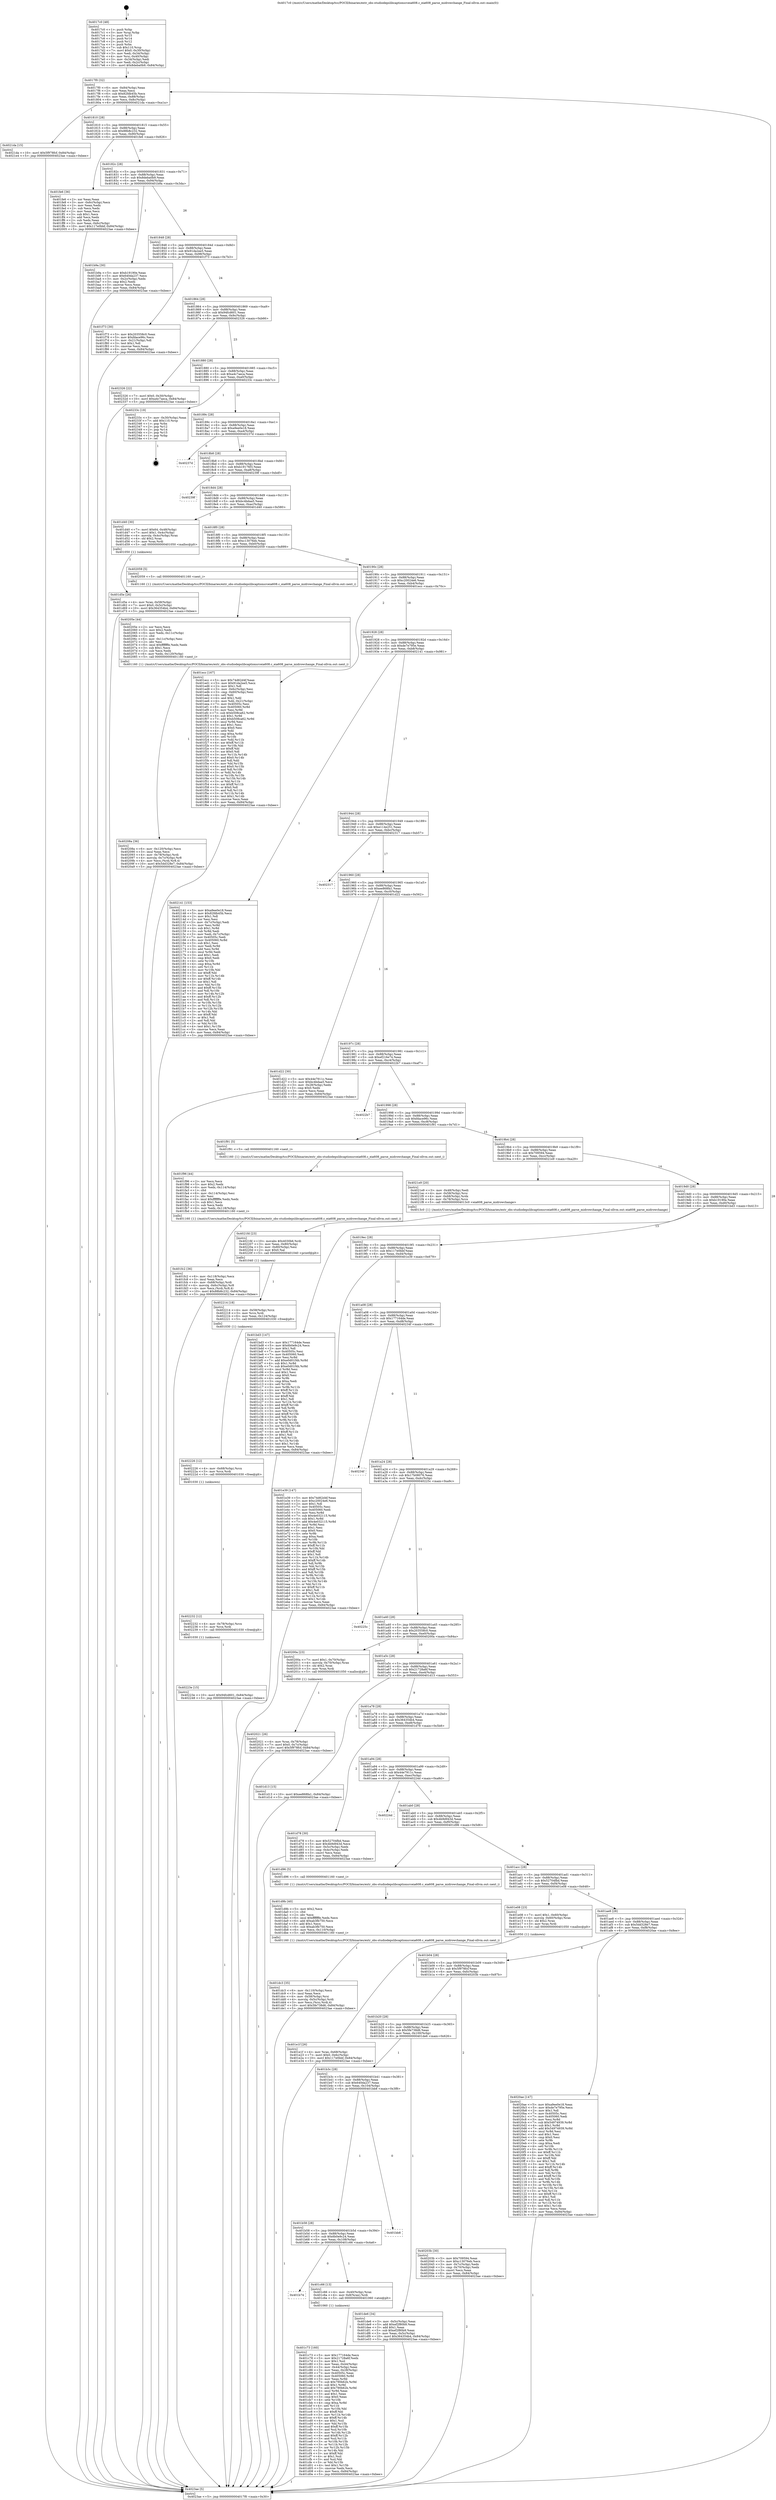 digraph "0x4017c0" {
  label = "0x4017c0 (/mnt/c/Users/mathe/Desktop/tcc/POCII/binaries/extr_obs-studiodepslibcaptionsrceia608.c_eia608_parse_midrowchange_Final-ollvm.out::main(0))"
  labelloc = "t"
  node[shape=record]

  Entry [label="",width=0.3,height=0.3,shape=circle,fillcolor=black,style=filled]
  "0x4017f0" [label="{
     0x4017f0 [32]\l
     | [instrs]\l
     &nbsp;&nbsp;0x4017f0 \<+6\>: mov -0x84(%rbp),%eax\l
     &nbsp;&nbsp;0x4017f6 \<+2\>: mov %eax,%ecx\l
     &nbsp;&nbsp;0x4017f8 \<+6\>: sub $0x82fdb45b,%ecx\l
     &nbsp;&nbsp;0x4017fe \<+6\>: mov %eax,-0x88(%rbp)\l
     &nbsp;&nbsp;0x401804 \<+6\>: mov %ecx,-0x8c(%rbp)\l
     &nbsp;&nbsp;0x40180a \<+6\>: je 00000000004021da \<main+0xa1a\>\l
  }"]
  "0x4021da" [label="{
     0x4021da [15]\l
     | [instrs]\l
     &nbsp;&nbsp;0x4021da \<+10\>: movl $0x5f978fcf,-0x84(%rbp)\l
     &nbsp;&nbsp;0x4021e4 \<+5\>: jmp 00000000004023ae \<main+0xbee\>\l
  }"]
  "0x401810" [label="{
     0x401810 [28]\l
     | [instrs]\l
     &nbsp;&nbsp;0x401810 \<+5\>: jmp 0000000000401815 \<main+0x55\>\l
     &nbsp;&nbsp;0x401815 \<+6\>: mov -0x88(%rbp),%eax\l
     &nbsp;&nbsp;0x40181b \<+5\>: sub $0x88b8c232,%eax\l
     &nbsp;&nbsp;0x401820 \<+6\>: mov %eax,-0x90(%rbp)\l
     &nbsp;&nbsp;0x401826 \<+6\>: je 0000000000401fe6 \<main+0x826\>\l
  }"]
  Exit [label="",width=0.3,height=0.3,shape=circle,fillcolor=black,style=filled,peripheries=2]
  "0x401fe6" [label="{
     0x401fe6 [36]\l
     | [instrs]\l
     &nbsp;&nbsp;0x401fe6 \<+2\>: xor %eax,%eax\l
     &nbsp;&nbsp;0x401fe8 \<+3\>: mov -0x6c(%rbp),%ecx\l
     &nbsp;&nbsp;0x401feb \<+2\>: mov %eax,%edx\l
     &nbsp;&nbsp;0x401fed \<+2\>: sub %ecx,%edx\l
     &nbsp;&nbsp;0x401fef \<+2\>: mov %eax,%ecx\l
     &nbsp;&nbsp;0x401ff1 \<+3\>: sub $0x1,%ecx\l
     &nbsp;&nbsp;0x401ff4 \<+2\>: add %ecx,%edx\l
     &nbsp;&nbsp;0x401ff6 \<+2\>: sub %edx,%eax\l
     &nbsp;&nbsp;0x401ff8 \<+3\>: mov %eax,-0x6c(%rbp)\l
     &nbsp;&nbsp;0x401ffb \<+10\>: movl $0x117e0bbf,-0x84(%rbp)\l
     &nbsp;&nbsp;0x402005 \<+5\>: jmp 00000000004023ae \<main+0xbee\>\l
  }"]
  "0x40182c" [label="{
     0x40182c [28]\l
     | [instrs]\l
     &nbsp;&nbsp;0x40182c \<+5\>: jmp 0000000000401831 \<main+0x71\>\l
     &nbsp;&nbsp;0x401831 \<+6\>: mov -0x88(%rbp),%eax\l
     &nbsp;&nbsp;0x401837 \<+5\>: sub $0x8deba0b9,%eax\l
     &nbsp;&nbsp;0x40183c \<+6\>: mov %eax,-0x94(%rbp)\l
     &nbsp;&nbsp;0x401842 \<+6\>: je 0000000000401b9a \<main+0x3da\>\l
  }"]
  "0x40223e" [label="{
     0x40223e [15]\l
     | [instrs]\l
     &nbsp;&nbsp;0x40223e \<+10\>: movl $0x94fcd601,-0x84(%rbp)\l
     &nbsp;&nbsp;0x402248 \<+5\>: jmp 00000000004023ae \<main+0xbee\>\l
  }"]
  "0x401b9a" [label="{
     0x401b9a [30]\l
     | [instrs]\l
     &nbsp;&nbsp;0x401b9a \<+5\>: mov $0xb19190e,%eax\l
     &nbsp;&nbsp;0x401b9f \<+5\>: mov $0x640da237,%ecx\l
     &nbsp;&nbsp;0x401ba4 \<+3\>: mov -0x2c(%rbp),%edx\l
     &nbsp;&nbsp;0x401ba7 \<+3\>: cmp $0x2,%edx\l
     &nbsp;&nbsp;0x401baa \<+3\>: cmovne %ecx,%eax\l
     &nbsp;&nbsp;0x401bad \<+6\>: mov %eax,-0x84(%rbp)\l
     &nbsp;&nbsp;0x401bb3 \<+5\>: jmp 00000000004023ae \<main+0xbee\>\l
  }"]
  "0x401848" [label="{
     0x401848 [28]\l
     | [instrs]\l
     &nbsp;&nbsp;0x401848 \<+5\>: jmp 000000000040184d \<main+0x8d\>\l
     &nbsp;&nbsp;0x40184d \<+6\>: mov -0x88(%rbp),%eax\l
     &nbsp;&nbsp;0x401853 \<+5\>: sub $0x91da2ee5,%eax\l
     &nbsp;&nbsp;0x401858 \<+6\>: mov %eax,-0x98(%rbp)\l
     &nbsp;&nbsp;0x40185e \<+6\>: je 0000000000401f73 \<main+0x7b3\>\l
  }"]
  "0x4023ae" [label="{
     0x4023ae [5]\l
     | [instrs]\l
     &nbsp;&nbsp;0x4023ae \<+5\>: jmp 00000000004017f0 \<main+0x30\>\l
  }"]
  "0x4017c0" [label="{
     0x4017c0 [48]\l
     | [instrs]\l
     &nbsp;&nbsp;0x4017c0 \<+1\>: push %rbp\l
     &nbsp;&nbsp;0x4017c1 \<+3\>: mov %rsp,%rbp\l
     &nbsp;&nbsp;0x4017c4 \<+2\>: push %r15\l
     &nbsp;&nbsp;0x4017c6 \<+2\>: push %r14\l
     &nbsp;&nbsp;0x4017c8 \<+2\>: push %r12\l
     &nbsp;&nbsp;0x4017ca \<+1\>: push %rbx\l
     &nbsp;&nbsp;0x4017cb \<+7\>: sub $0x110,%rsp\l
     &nbsp;&nbsp;0x4017d2 \<+7\>: movl $0x0,-0x30(%rbp)\l
     &nbsp;&nbsp;0x4017d9 \<+3\>: mov %edi,-0x34(%rbp)\l
     &nbsp;&nbsp;0x4017dc \<+4\>: mov %rsi,-0x40(%rbp)\l
     &nbsp;&nbsp;0x4017e0 \<+3\>: mov -0x34(%rbp),%edi\l
     &nbsp;&nbsp;0x4017e3 \<+3\>: mov %edi,-0x2c(%rbp)\l
     &nbsp;&nbsp;0x4017e6 \<+10\>: movl $0x8deba0b9,-0x84(%rbp)\l
  }"]
  "0x402232" [label="{
     0x402232 [12]\l
     | [instrs]\l
     &nbsp;&nbsp;0x402232 \<+4\>: mov -0x78(%rbp),%rcx\l
     &nbsp;&nbsp;0x402236 \<+3\>: mov %rcx,%rdi\l
     &nbsp;&nbsp;0x402239 \<+5\>: call 0000000000401030 \<free@plt\>\l
     | [calls]\l
     &nbsp;&nbsp;0x401030 \{1\} (unknown)\l
  }"]
  "0x401f73" [label="{
     0x401f73 [30]\l
     | [instrs]\l
     &nbsp;&nbsp;0x401f73 \<+5\>: mov $0x203558c0,%eax\l
     &nbsp;&nbsp;0x401f78 \<+5\>: mov $0xfdace96c,%ecx\l
     &nbsp;&nbsp;0x401f7d \<+3\>: mov -0x21(%rbp),%dl\l
     &nbsp;&nbsp;0x401f80 \<+3\>: test $0x1,%dl\l
     &nbsp;&nbsp;0x401f83 \<+3\>: cmovne %ecx,%eax\l
     &nbsp;&nbsp;0x401f86 \<+6\>: mov %eax,-0x84(%rbp)\l
     &nbsp;&nbsp;0x401f8c \<+5\>: jmp 00000000004023ae \<main+0xbee\>\l
  }"]
  "0x401864" [label="{
     0x401864 [28]\l
     | [instrs]\l
     &nbsp;&nbsp;0x401864 \<+5\>: jmp 0000000000401869 \<main+0xa9\>\l
     &nbsp;&nbsp;0x401869 \<+6\>: mov -0x88(%rbp),%eax\l
     &nbsp;&nbsp;0x40186f \<+5\>: sub $0x94fcd601,%eax\l
     &nbsp;&nbsp;0x401874 \<+6\>: mov %eax,-0x9c(%rbp)\l
     &nbsp;&nbsp;0x40187a \<+6\>: je 0000000000402326 \<main+0xb66\>\l
  }"]
  "0x402226" [label="{
     0x402226 [12]\l
     | [instrs]\l
     &nbsp;&nbsp;0x402226 \<+4\>: mov -0x68(%rbp),%rcx\l
     &nbsp;&nbsp;0x40222a \<+3\>: mov %rcx,%rdi\l
     &nbsp;&nbsp;0x40222d \<+5\>: call 0000000000401030 \<free@plt\>\l
     | [calls]\l
     &nbsp;&nbsp;0x401030 \{1\} (unknown)\l
  }"]
  "0x402326" [label="{
     0x402326 [22]\l
     | [instrs]\l
     &nbsp;&nbsp;0x402326 \<+7\>: movl $0x0,-0x30(%rbp)\l
     &nbsp;&nbsp;0x40232d \<+10\>: movl $0xa4c7aeca,-0x84(%rbp)\l
     &nbsp;&nbsp;0x402337 \<+5\>: jmp 00000000004023ae \<main+0xbee\>\l
  }"]
  "0x401880" [label="{
     0x401880 [28]\l
     | [instrs]\l
     &nbsp;&nbsp;0x401880 \<+5\>: jmp 0000000000401885 \<main+0xc5\>\l
     &nbsp;&nbsp;0x401885 \<+6\>: mov -0x88(%rbp),%eax\l
     &nbsp;&nbsp;0x40188b \<+5\>: sub $0xa4c7aeca,%eax\l
     &nbsp;&nbsp;0x401890 \<+6\>: mov %eax,-0xa0(%rbp)\l
     &nbsp;&nbsp;0x401896 \<+6\>: je 000000000040233c \<main+0xb7c\>\l
  }"]
  "0x402214" [label="{
     0x402214 [18]\l
     | [instrs]\l
     &nbsp;&nbsp;0x402214 \<+4\>: mov -0x58(%rbp),%rcx\l
     &nbsp;&nbsp;0x402218 \<+3\>: mov %rcx,%rdi\l
     &nbsp;&nbsp;0x40221b \<+6\>: mov %eax,-0x124(%rbp)\l
     &nbsp;&nbsp;0x402221 \<+5\>: call 0000000000401030 \<free@plt\>\l
     | [calls]\l
     &nbsp;&nbsp;0x401030 \{1\} (unknown)\l
  }"]
  "0x40233c" [label="{
     0x40233c [19]\l
     | [instrs]\l
     &nbsp;&nbsp;0x40233c \<+3\>: mov -0x30(%rbp),%eax\l
     &nbsp;&nbsp;0x40233f \<+7\>: add $0x110,%rsp\l
     &nbsp;&nbsp;0x402346 \<+1\>: pop %rbx\l
     &nbsp;&nbsp;0x402347 \<+2\>: pop %r12\l
     &nbsp;&nbsp;0x402349 \<+2\>: pop %r14\l
     &nbsp;&nbsp;0x40234b \<+2\>: pop %r15\l
     &nbsp;&nbsp;0x40234d \<+1\>: pop %rbp\l
     &nbsp;&nbsp;0x40234e \<+1\>: ret\l
  }"]
  "0x40189c" [label="{
     0x40189c [28]\l
     | [instrs]\l
     &nbsp;&nbsp;0x40189c \<+5\>: jmp 00000000004018a1 \<main+0xe1\>\l
     &nbsp;&nbsp;0x4018a1 \<+6\>: mov -0x88(%rbp),%eax\l
     &nbsp;&nbsp;0x4018a7 \<+5\>: sub $0xa9ee0e18,%eax\l
     &nbsp;&nbsp;0x4018ac \<+6\>: mov %eax,-0xa4(%rbp)\l
     &nbsp;&nbsp;0x4018b2 \<+6\>: je 000000000040237d \<main+0xbbd\>\l
  }"]
  "0x4021fd" [label="{
     0x4021fd [23]\l
     | [instrs]\l
     &nbsp;&nbsp;0x4021fd \<+10\>: movabs $0x4030b6,%rdi\l
     &nbsp;&nbsp;0x402207 \<+3\>: mov %eax,-0x80(%rbp)\l
     &nbsp;&nbsp;0x40220a \<+3\>: mov -0x80(%rbp),%esi\l
     &nbsp;&nbsp;0x40220d \<+2\>: mov $0x0,%al\l
     &nbsp;&nbsp;0x40220f \<+5\>: call 0000000000401040 \<printf@plt\>\l
     | [calls]\l
     &nbsp;&nbsp;0x401040 \{1\} (unknown)\l
  }"]
  "0x40237d" [label="{
     0x40237d\l
  }", style=dashed]
  "0x4018b8" [label="{
     0x4018b8 [28]\l
     | [instrs]\l
     &nbsp;&nbsp;0x4018b8 \<+5\>: jmp 00000000004018bd \<main+0xfd\>\l
     &nbsp;&nbsp;0x4018bd \<+6\>: mov -0x88(%rbp),%eax\l
     &nbsp;&nbsp;0x4018c3 \<+5\>: sub $0xb19176f3,%eax\l
     &nbsp;&nbsp;0x4018c8 \<+6\>: mov %eax,-0xa8(%rbp)\l
     &nbsp;&nbsp;0x4018ce \<+6\>: je 000000000040239f \<main+0xbdf\>\l
  }"]
  "0x40208a" [label="{
     0x40208a [36]\l
     | [instrs]\l
     &nbsp;&nbsp;0x40208a \<+6\>: mov -0x120(%rbp),%ecx\l
     &nbsp;&nbsp;0x402090 \<+3\>: imul %eax,%ecx\l
     &nbsp;&nbsp;0x402093 \<+4\>: mov -0x78(%rbp),%rdi\l
     &nbsp;&nbsp;0x402097 \<+4\>: movslq -0x7c(%rbp),%r8\l
     &nbsp;&nbsp;0x40209b \<+4\>: mov %ecx,(%rdi,%r8,4)\l
     &nbsp;&nbsp;0x40209f \<+10\>: movl $0x5dd328e7,-0x84(%rbp)\l
     &nbsp;&nbsp;0x4020a9 \<+5\>: jmp 00000000004023ae \<main+0xbee\>\l
  }"]
  "0x40239f" [label="{
     0x40239f\l
  }", style=dashed]
  "0x4018d4" [label="{
     0x4018d4 [28]\l
     | [instrs]\l
     &nbsp;&nbsp;0x4018d4 \<+5\>: jmp 00000000004018d9 \<main+0x119\>\l
     &nbsp;&nbsp;0x4018d9 \<+6\>: mov -0x88(%rbp),%eax\l
     &nbsp;&nbsp;0x4018df \<+5\>: sub $0xbc4bdaa5,%eax\l
     &nbsp;&nbsp;0x4018e4 \<+6\>: mov %eax,-0xac(%rbp)\l
     &nbsp;&nbsp;0x4018ea \<+6\>: je 0000000000401d40 \<main+0x580\>\l
  }"]
  "0x40205e" [label="{
     0x40205e [44]\l
     | [instrs]\l
     &nbsp;&nbsp;0x40205e \<+2\>: xor %ecx,%ecx\l
     &nbsp;&nbsp;0x402060 \<+5\>: mov $0x2,%edx\l
     &nbsp;&nbsp;0x402065 \<+6\>: mov %edx,-0x11c(%rbp)\l
     &nbsp;&nbsp;0x40206b \<+1\>: cltd\l
     &nbsp;&nbsp;0x40206c \<+6\>: mov -0x11c(%rbp),%esi\l
     &nbsp;&nbsp;0x402072 \<+2\>: idiv %esi\l
     &nbsp;&nbsp;0x402074 \<+6\>: imul $0xfffffffe,%edx,%edx\l
     &nbsp;&nbsp;0x40207a \<+3\>: sub $0x1,%ecx\l
     &nbsp;&nbsp;0x40207d \<+2\>: sub %ecx,%edx\l
     &nbsp;&nbsp;0x40207f \<+6\>: mov %edx,-0x120(%rbp)\l
     &nbsp;&nbsp;0x402085 \<+5\>: call 0000000000401160 \<next_i\>\l
     | [calls]\l
     &nbsp;&nbsp;0x401160 \{1\} (/mnt/c/Users/mathe/Desktop/tcc/POCII/binaries/extr_obs-studiodepslibcaptionsrceia608.c_eia608_parse_midrowchange_Final-ollvm.out::next_i)\l
  }"]
  "0x401d40" [label="{
     0x401d40 [30]\l
     | [instrs]\l
     &nbsp;&nbsp;0x401d40 \<+7\>: movl $0x64,-0x48(%rbp)\l
     &nbsp;&nbsp;0x401d47 \<+7\>: movl $0x1,-0x4c(%rbp)\l
     &nbsp;&nbsp;0x401d4e \<+4\>: movslq -0x4c(%rbp),%rax\l
     &nbsp;&nbsp;0x401d52 \<+4\>: shl $0x2,%rax\l
     &nbsp;&nbsp;0x401d56 \<+3\>: mov %rax,%rdi\l
     &nbsp;&nbsp;0x401d59 \<+5\>: call 0000000000401050 \<malloc@plt\>\l
     | [calls]\l
     &nbsp;&nbsp;0x401050 \{1\} (unknown)\l
  }"]
  "0x4018f0" [label="{
     0x4018f0 [28]\l
     | [instrs]\l
     &nbsp;&nbsp;0x4018f0 \<+5\>: jmp 00000000004018f5 \<main+0x135\>\l
     &nbsp;&nbsp;0x4018f5 \<+6\>: mov -0x88(%rbp),%eax\l
     &nbsp;&nbsp;0x4018fb \<+5\>: sub $0xc13076eb,%eax\l
     &nbsp;&nbsp;0x401900 \<+6\>: mov %eax,-0xb0(%rbp)\l
     &nbsp;&nbsp;0x401906 \<+6\>: je 0000000000402059 \<main+0x899\>\l
  }"]
  "0x402021" [label="{
     0x402021 [26]\l
     | [instrs]\l
     &nbsp;&nbsp;0x402021 \<+4\>: mov %rax,-0x78(%rbp)\l
     &nbsp;&nbsp;0x402025 \<+7\>: movl $0x0,-0x7c(%rbp)\l
     &nbsp;&nbsp;0x40202c \<+10\>: movl $0x5f978fcf,-0x84(%rbp)\l
     &nbsp;&nbsp;0x402036 \<+5\>: jmp 00000000004023ae \<main+0xbee\>\l
  }"]
  "0x402059" [label="{
     0x402059 [5]\l
     | [instrs]\l
     &nbsp;&nbsp;0x402059 \<+5\>: call 0000000000401160 \<next_i\>\l
     | [calls]\l
     &nbsp;&nbsp;0x401160 \{1\} (/mnt/c/Users/mathe/Desktop/tcc/POCII/binaries/extr_obs-studiodepslibcaptionsrceia608.c_eia608_parse_midrowchange_Final-ollvm.out::next_i)\l
  }"]
  "0x40190c" [label="{
     0x40190c [28]\l
     | [instrs]\l
     &nbsp;&nbsp;0x40190c \<+5\>: jmp 0000000000401911 \<main+0x151\>\l
     &nbsp;&nbsp;0x401911 \<+6\>: mov -0x88(%rbp),%eax\l
     &nbsp;&nbsp;0x401917 \<+5\>: sub $0xc20024e6,%eax\l
     &nbsp;&nbsp;0x40191c \<+6\>: mov %eax,-0xb4(%rbp)\l
     &nbsp;&nbsp;0x401922 \<+6\>: je 0000000000401ecc \<main+0x70c\>\l
  }"]
  "0x401fc2" [label="{
     0x401fc2 [36]\l
     | [instrs]\l
     &nbsp;&nbsp;0x401fc2 \<+6\>: mov -0x118(%rbp),%ecx\l
     &nbsp;&nbsp;0x401fc8 \<+3\>: imul %eax,%ecx\l
     &nbsp;&nbsp;0x401fcb \<+4\>: mov -0x68(%rbp),%rdi\l
     &nbsp;&nbsp;0x401fcf \<+4\>: movslq -0x6c(%rbp),%r8\l
     &nbsp;&nbsp;0x401fd3 \<+4\>: mov %ecx,(%rdi,%r8,4)\l
     &nbsp;&nbsp;0x401fd7 \<+10\>: movl $0x88b8c232,-0x84(%rbp)\l
     &nbsp;&nbsp;0x401fe1 \<+5\>: jmp 00000000004023ae \<main+0xbee\>\l
  }"]
  "0x401ecc" [label="{
     0x401ecc [167]\l
     | [instrs]\l
     &nbsp;&nbsp;0x401ecc \<+5\>: mov $0x74d62d4f,%eax\l
     &nbsp;&nbsp;0x401ed1 \<+5\>: mov $0x91da2ee5,%ecx\l
     &nbsp;&nbsp;0x401ed6 \<+2\>: mov $0x1,%dl\l
     &nbsp;&nbsp;0x401ed8 \<+3\>: mov -0x6c(%rbp),%esi\l
     &nbsp;&nbsp;0x401edb \<+3\>: cmp -0x60(%rbp),%esi\l
     &nbsp;&nbsp;0x401ede \<+4\>: setl %dil\l
     &nbsp;&nbsp;0x401ee2 \<+4\>: and $0x1,%dil\l
     &nbsp;&nbsp;0x401ee6 \<+4\>: mov %dil,-0x21(%rbp)\l
     &nbsp;&nbsp;0x401eea \<+7\>: mov 0x40505c,%esi\l
     &nbsp;&nbsp;0x401ef1 \<+8\>: mov 0x405060,%r8d\l
     &nbsp;&nbsp;0x401ef9 \<+3\>: mov %esi,%r9d\l
     &nbsp;&nbsp;0x401efc \<+7\>: sub $0xb508ca62,%r9d\l
     &nbsp;&nbsp;0x401f03 \<+4\>: sub $0x1,%r9d\l
     &nbsp;&nbsp;0x401f07 \<+7\>: add $0xb508ca62,%r9d\l
     &nbsp;&nbsp;0x401f0e \<+4\>: imul %r9d,%esi\l
     &nbsp;&nbsp;0x401f12 \<+3\>: and $0x1,%esi\l
     &nbsp;&nbsp;0x401f15 \<+3\>: cmp $0x0,%esi\l
     &nbsp;&nbsp;0x401f18 \<+4\>: sete %dil\l
     &nbsp;&nbsp;0x401f1c \<+4\>: cmp $0xa,%r8d\l
     &nbsp;&nbsp;0x401f20 \<+4\>: setl %r10b\l
     &nbsp;&nbsp;0x401f24 \<+3\>: mov %dil,%r11b\l
     &nbsp;&nbsp;0x401f27 \<+4\>: xor $0xff,%r11b\l
     &nbsp;&nbsp;0x401f2b \<+3\>: mov %r10b,%bl\l
     &nbsp;&nbsp;0x401f2e \<+3\>: xor $0xff,%bl\l
     &nbsp;&nbsp;0x401f31 \<+3\>: xor $0x0,%dl\l
     &nbsp;&nbsp;0x401f34 \<+3\>: mov %r11b,%r14b\l
     &nbsp;&nbsp;0x401f37 \<+4\>: and $0x0,%r14b\l
     &nbsp;&nbsp;0x401f3b \<+3\>: and %dl,%dil\l
     &nbsp;&nbsp;0x401f3e \<+3\>: mov %bl,%r15b\l
     &nbsp;&nbsp;0x401f41 \<+4\>: and $0x0,%r15b\l
     &nbsp;&nbsp;0x401f45 \<+3\>: and %dl,%r10b\l
     &nbsp;&nbsp;0x401f48 \<+3\>: or %dil,%r14b\l
     &nbsp;&nbsp;0x401f4b \<+3\>: or %r10b,%r15b\l
     &nbsp;&nbsp;0x401f4e \<+3\>: xor %r15b,%r14b\l
     &nbsp;&nbsp;0x401f51 \<+3\>: or %bl,%r11b\l
     &nbsp;&nbsp;0x401f54 \<+4\>: xor $0xff,%r11b\l
     &nbsp;&nbsp;0x401f58 \<+3\>: or $0x0,%dl\l
     &nbsp;&nbsp;0x401f5b \<+3\>: and %dl,%r11b\l
     &nbsp;&nbsp;0x401f5e \<+3\>: or %r11b,%r14b\l
     &nbsp;&nbsp;0x401f61 \<+4\>: test $0x1,%r14b\l
     &nbsp;&nbsp;0x401f65 \<+3\>: cmovne %ecx,%eax\l
     &nbsp;&nbsp;0x401f68 \<+6\>: mov %eax,-0x84(%rbp)\l
     &nbsp;&nbsp;0x401f6e \<+5\>: jmp 00000000004023ae \<main+0xbee\>\l
  }"]
  "0x401928" [label="{
     0x401928 [28]\l
     | [instrs]\l
     &nbsp;&nbsp;0x401928 \<+5\>: jmp 000000000040192d \<main+0x16d\>\l
     &nbsp;&nbsp;0x40192d \<+6\>: mov -0x88(%rbp),%eax\l
     &nbsp;&nbsp;0x401933 \<+5\>: sub $0xde7e795e,%eax\l
     &nbsp;&nbsp;0x401938 \<+6\>: mov %eax,-0xb8(%rbp)\l
     &nbsp;&nbsp;0x40193e \<+6\>: je 0000000000402141 \<main+0x981\>\l
  }"]
  "0x401f96" [label="{
     0x401f96 [44]\l
     | [instrs]\l
     &nbsp;&nbsp;0x401f96 \<+2\>: xor %ecx,%ecx\l
     &nbsp;&nbsp;0x401f98 \<+5\>: mov $0x2,%edx\l
     &nbsp;&nbsp;0x401f9d \<+6\>: mov %edx,-0x114(%rbp)\l
     &nbsp;&nbsp;0x401fa3 \<+1\>: cltd\l
     &nbsp;&nbsp;0x401fa4 \<+6\>: mov -0x114(%rbp),%esi\l
     &nbsp;&nbsp;0x401faa \<+2\>: idiv %esi\l
     &nbsp;&nbsp;0x401fac \<+6\>: imul $0xfffffffe,%edx,%edx\l
     &nbsp;&nbsp;0x401fb2 \<+3\>: sub $0x1,%ecx\l
     &nbsp;&nbsp;0x401fb5 \<+2\>: sub %ecx,%edx\l
     &nbsp;&nbsp;0x401fb7 \<+6\>: mov %edx,-0x118(%rbp)\l
     &nbsp;&nbsp;0x401fbd \<+5\>: call 0000000000401160 \<next_i\>\l
     | [calls]\l
     &nbsp;&nbsp;0x401160 \{1\} (/mnt/c/Users/mathe/Desktop/tcc/POCII/binaries/extr_obs-studiodepslibcaptionsrceia608.c_eia608_parse_midrowchange_Final-ollvm.out::next_i)\l
  }"]
  "0x402141" [label="{
     0x402141 [153]\l
     | [instrs]\l
     &nbsp;&nbsp;0x402141 \<+5\>: mov $0xa9ee0e18,%eax\l
     &nbsp;&nbsp;0x402146 \<+5\>: mov $0x82fdb45b,%ecx\l
     &nbsp;&nbsp;0x40214b \<+2\>: mov $0x1,%dl\l
     &nbsp;&nbsp;0x40214d \<+2\>: xor %esi,%esi\l
     &nbsp;&nbsp;0x40214f \<+3\>: mov -0x7c(%rbp),%edi\l
     &nbsp;&nbsp;0x402152 \<+3\>: mov %esi,%r8d\l
     &nbsp;&nbsp;0x402155 \<+4\>: sub $0x1,%r8d\l
     &nbsp;&nbsp;0x402159 \<+3\>: sub %r8d,%edi\l
     &nbsp;&nbsp;0x40215c \<+3\>: mov %edi,-0x7c(%rbp)\l
     &nbsp;&nbsp;0x40215f \<+7\>: mov 0x40505c,%edi\l
     &nbsp;&nbsp;0x402166 \<+8\>: mov 0x405060,%r8d\l
     &nbsp;&nbsp;0x40216e \<+3\>: sub $0x1,%esi\l
     &nbsp;&nbsp;0x402171 \<+3\>: mov %edi,%r9d\l
     &nbsp;&nbsp;0x402174 \<+3\>: add %esi,%r9d\l
     &nbsp;&nbsp;0x402177 \<+4\>: imul %r9d,%edi\l
     &nbsp;&nbsp;0x40217b \<+3\>: and $0x1,%edi\l
     &nbsp;&nbsp;0x40217e \<+3\>: cmp $0x0,%edi\l
     &nbsp;&nbsp;0x402181 \<+4\>: sete %r10b\l
     &nbsp;&nbsp;0x402185 \<+4\>: cmp $0xa,%r8d\l
     &nbsp;&nbsp;0x402189 \<+4\>: setl %r11b\l
     &nbsp;&nbsp;0x40218d \<+3\>: mov %r10b,%bl\l
     &nbsp;&nbsp;0x402190 \<+3\>: xor $0xff,%bl\l
     &nbsp;&nbsp;0x402193 \<+3\>: mov %r11b,%r14b\l
     &nbsp;&nbsp;0x402196 \<+4\>: xor $0xff,%r14b\l
     &nbsp;&nbsp;0x40219a \<+3\>: xor $0x1,%dl\l
     &nbsp;&nbsp;0x40219d \<+3\>: mov %bl,%r15b\l
     &nbsp;&nbsp;0x4021a0 \<+4\>: and $0xff,%r15b\l
     &nbsp;&nbsp;0x4021a4 \<+3\>: and %dl,%r10b\l
     &nbsp;&nbsp;0x4021a7 \<+3\>: mov %r14b,%r12b\l
     &nbsp;&nbsp;0x4021aa \<+4\>: and $0xff,%r12b\l
     &nbsp;&nbsp;0x4021ae \<+3\>: and %dl,%r11b\l
     &nbsp;&nbsp;0x4021b1 \<+3\>: or %r10b,%r15b\l
     &nbsp;&nbsp;0x4021b4 \<+3\>: or %r11b,%r12b\l
     &nbsp;&nbsp;0x4021b7 \<+3\>: xor %r12b,%r15b\l
     &nbsp;&nbsp;0x4021ba \<+3\>: or %r14b,%bl\l
     &nbsp;&nbsp;0x4021bd \<+3\>: xor $0xff,%bl\l
     &nbsp;&nbsp;0x4021c0 \<+3\>: or $0x1,%dl\l
     &nbsp;&nbsp;0x4021c3 \<+2\>: and %dl,%bl\l
     &nbsp;&nbsp;0x4021c5 \<+3\>: or %bl,%r15b\l
     &nbsp;&nbsp;0x4021c8 \<+4\>: test $0x1,%r15b\l
     &nbsp;&nbsp;0x4021cc \<+3\>: cmovne %ecx,%eax\l
     &nbsp;&nbsp;0x4021cf \<+6\>: mov %eax,-0x84(%rbp)\l
     &nbsp;&nbsp;0x4021d5 \<+5\>: jmp 00000000004023ae \<main+0xbee\>\l
  }"]
  "0x401944" [label="{
     0x401944 [28]\l
     | [instrs]\l
     &nbsp;&nbsp;0x401944 \<+5\>: jmp 0000000000401949 \<main+0x189\>\l
     &nbsp;&nbsp;0x401949 \<+6\>: mov -0x88(%rbp),%eax\l
     &nbsp;&nbsp;0x40194f \<+5\>: sub $0xe114e251,%eax\l
     &nbsp;&nbsp;0x401954 \<+6\>: mov %eax,-0xbc(%rbp)\l
     &nbsp;&nbsp;0x40195a \<+6\>: je 0000000000402317 \<main+0xb57\>\l
  }"]
  "0x401e1f" [label="{
     0x401e1f [26]\l
     | [instrs]\l
     &nbsp;&nbsp;0x401e1f \<+4\>: mov %rax,-0x68(%rbp)\l
     &nbsp;&nbsp;0x401e23 \<+7\>: movl $0x0,-0x6c(%rbp)\l
     &nbsp;&nbsp;0x401e2a \<+10\>: movl $0x117e0bbf,-0x84(%rbp)\l
     &nbsp;&nbsp;0x401e34 \<+5\>: jmp 00000000004023ae \<main+0xbee\>\l
  }"]
  "0x402317" [label="{
     0x402317\l
  }", style=dashed]
  "0x401960" [label="{
     0x401960 [28]\l
     | [instrs]\l
     &nbsp;&nbsp;0x401960 \<+5\>: jmp 0000000000401965 \<main+0x1a5\>\l
     &nbsp;&nbsp;0x401965 \<+6\>: mov -0x88(%rbp),%eax\l
     &nbsp;&nbsp;0x40196b \<+5\>: sub $0xee868fa1,%eax\l
     &nbsp;&nbsp;0x401970 \<+6\>: mov %eax,-0xc0(%rbp)\l
     &nbsp;&nbsp;0x401976 \<+6\>: je 0000000000401d22 \<main+0x562\>\l
  }"]
  "0x401dc3" [label="{
     0x401dc3 [35]\l
     | [instrs]\l
     &nbsp;&nbsp;0x401dc3 \<+6\>: mov -0x110(%rbp),%ecx\l
     &nbsp;&nbsp;0x401dc9 \<+3\>: imul %eax,%ecx\l
     &nbsp;&nbsp;0x401dcc \<+4\>: mov -0x58(%rbp),%rsi\l
     &nbsp;&nbsp;0x401dd0 \<+4\>: movslq -0x5c(%rbp),%rdi\l
     &nbsp;&nbsp;0x401dd4 \<+3\>: mov %ecx,(%rsi,%rdi,4)\l
     &nbsp;&nbsp;0x401dd7 \<+10\>: movl $0x5fe738d6,-0x84(%rbp)\l
     &nbsp;&nbsp;0x401de1 \<+5\>: jmp 00000000004023ae \<main+0xbee\>\l
  }"]
  "0x401d22" [label="{
     0x401d22 [30]\l
     | [instrs]\l
     &nbsp;&nbsp;0x401d22 \<+5\>: mov $0x44e7911c,%eax\l
     &nbsp;&nbsp;0x401d27 \<+5\>: mov $0xbc4bdaa5,%ecx\l
     &nbsp;&nbsp;0x401d2c \<+3\>: mov -0x28(%rbp),%edx\l
     &nbsp;&nbsp;0x401d2f \<+3\>: cmp $0x0,%edx\l
     &nbsp;&nbsp;0x401d32 \<+3\>: cmove %ecx,%eax\l
     &nbsp;&nbsp;0x401d35 \<+6\>: mov %eax,-0x84(%rbp)\l
     &nbsp;&nbsp;0x401d3b \<+5\>: jmp 00000000004023ae \<main+0xbee\>\l
  }"]
  "0x40197c" [label="{
     0x40197c [28]\l
     | [instrs]\l
     &nbsp;&nbsp;0x40197c \<+5\>: jmp 0000000000401981 \<main+0x1c1\>\l
     &nbsp;&nbsp;0x401981 \<+6\>: mov -0x88(%rbp),%eax\l
     &nbsp;&nbsp;0x401987 \<+5\>: sub $0xef216e74,%eax\l
     &nbsp;&nbsp;0x40198c \<+6\>: mov %eax,-0xc4(%rbp)\l
     &nbsp;&nbsp;0x401992 \<+6\>: je 00000000004022b7 \<main+0xaf7\>\l
  }"]
  "0x401d9b" [label="{
     0x401d9b [40]\l
     | [instrs]\l
     &nbsp;&nbsp;0x401d9b \<+5\>: mov $0x2,%ecx\l
     &nbsp;&nbsp;0x401da0 \<+1\>: cltd\l
     &nbsp;&nbsp;0x401da1 \<+2\>: idiv %ecx\l
     &nbsp;&nbsp;0x401da3 \<+6\>: imul $0xfffffffe,%edx,%ecx\l
     &nbsp;&nbsp;0x401da9 \<+6\>: add $0xab3fb750,%ecx\l
     &nbsp;&nbsp;0x401daf \<+3\>: add $0x1,%ecx\l
     &nbsp;&nbsp;0x401db2 \<+6\>: sub $0xab3fb750,%ecx\l
     &nbsp;&nbsp;0x401db8 \<+6\>: mov %ecx,-0x110(%rbp)\l
     &nbsp;&nbsp;0x401dbe \<+5\>: call 0000000000401160 \<next_i\>\l
     | [calls]\l
     &nbsp;&nbsp;0x401160 \{1\} (/mnt/c/Users/mathe/Desktop/tcc/POCII/binaries/extr_obs-studiodepslibcaptionsrceia608.c_eia608_parse_midrowchange_Final-ollvm.out::next_i)\l
  }"]
  "0x4022b7" [label="{
     0x4022b7\l
  }", style=dashed]
  "0x401998" [label="{
     0x401998 [28]\l
     | [instrs]\l
     &nbsp;&nbsp;0x401998 \<+5\>: jmp 000000000040199d \<main+0x1dd\>\l
     &nbsp;&nbsp;0x40199d \<+6\>: mov -0x88(%rbp),%eax\l
     &nbsp;&nbsp;0x4019a3 \<+5\>: sub $0xfdace96c,%eax\l
     &nbsp;&nbsp;0x4019a8 \<+6\>: mov %eax,-0xc8(%rbp)\l
     &nbsp;&nbsp;0x4019ae \<+6\>: je 0000000000401f91 \<main+0x7d1\>\l
  }"]
  "0x401d5e" [label="{
     0x401d5e [26]\l
     | [instrs]\l
     &nbsp;&nbsp;0x401d5e \<+4\>: mov %rax,-0x58(%rbp)\l
     &nbsp;&nbsp;0x401d62 \<+7\>: movl $0x0,-0x5c(%rbp)\l
     &nbsp;&nbsp;0x401d69 \<+10\>: movl $0x364354b4,-0x84(%rbp)\l
     &nbsp;&nbsp;0x401d73 \<+5\>: jmp 00000000004023ae \<main+0xbee\>\l
  }"]
  "0x401f91" [label="{
     0x401f91 [5]\l
     | [instrs]\l
     &nbsp;&nbsp;0x401f91 \<+5\>: call 0000000000401160 \<next_i\>\l
     | [calls]\l
     &nbsp;&nbsp;0x401160 \{1\} (/mnt/c/Users/mathe/Desktop/tcc/POCII/binaries/extr_obs-studiodepslibcaptionsrceia608.c_eia608_parse_midrowchange_Final-ollvm.out::next_i)\l
  }"]
  "0x4019b4" [label="{
     0x4019b4 [28]\l
     | [instrs]\l
     &nbsp;&nbsp;0x4019b4 \<+5\>: jmp 00000000004019b9 \<main+0x1f9\>\l
     &nbsp;&nbsp;0x4019b9 \<+6\>: mov -0x88(%rbp),%eax\l
     &nbsp;&nbsp;0x4019bf \<+5\>: sub $0x709594,%eax\l
     &nbsp;&nbsp;0x4019c4 \<+6\>: mov %eax,-0xcc(%rbp)\l
     &nbsp;&nbsp;0x4019ca \<+6\>: je 00000000004021e9 \<main+0xa29\>\l
  }"]
  "0x401c73" [label="{
     0x401c73 [160]\l
     | [instrs]\l
     &nbsp;&nbsp;0x401c73 \<+5\>: mov $0x177164de,%ecx\l
     &nbsp;&nbsp;0x401c78 \<+5\>: mov $0x21728a6f,%edx\l
     &nbsp;&nbsp;0x401c7d \<+3\>: mov $0x1,%sil\l
     &nbsp;&nbsp;0x401c80 \<+3\>: mov %eax,-0x44(%rbp)\l
     &nbsp;&nbsp;0x401c83 \<+3\>: mov -0x44(%rbp),%eax\l
     &nbsp;&nbsp;0x401c86 \<+3\>: mov %eax,-0x28(%rbp)\l
     &nbsp;&nbsp;0x401c89 \<+7\>: mov 0x40505c,%eax\l
     &nbsp;&nbsp;0x401c90 \<+8\>: mov 0x405060,%r8d\l
     &nbsp;&nbsp;0x401c98 \<+3\>: mov %eax,%r9d\l
     &nbsp;&nbsp;0x401c9b \<+7\>: sub $0x790b62b,%r9d\l
     &nbsp;&nbsp;0x401ca2 \<+4\>: sub $0x1,%r9d\l
     &nbsp;&nbsp;0x401ca6 \<+7\>: add $0x790b62b,%r9d\l
     &nbsp;&nbsp;0x401cad \<+4\>: imul %r9d,%eax\l
     &nbsp;&nbsp;0x401cb1 \<+3\>: and $0x1,%eax\l
     &nbsp;&nbsp;0x401cb4 \<+3\>: cmp $0x0,%eax\l
     &nbsp;&nbsp;0x401cb7 \<+4\>: sete %r10b\l
     &nbsp;&nbsp;0x401cbb \<+4\>: cmp $0xa,%r8d\l
     &nbsp;&nbsp;0x401cbf \<+4\>: setl %r11b\l
     &nbsp;&nbsp;0x401cc3 \<+3\>: mov %r10b,%bl\l
     &nbsp;&nbsp;0x401cc6 \<+3\>: xor $0xff,%bl\l
     &nbsp;&nbsp;0x401cc9 \<+3\>: mov %r11b,%r14b\l
     &nbsp;&nbsp;0x401ccc \<+4\>: xor $0xff,%r14b\l
     &nbsp;&nbsp;0x401cd0 \<+4\>: xor $0x1,%sil\l
     &nbsp;&nbsp;0x401cd4 \<+3\>: mov %bl,%r15b\l
     &nbsp;&nbsp;0x401cd7 \<+4\>: and $0xff,%r15b\l
     &nbsp;&nbsp;0x401cdb \<+3\>: and %sil,%r10b\l
     &nbsp;&nbsp;0x401cde \<+3\>: mov %r14b,%r12b\l
     &nbsp;&nbsp;0x401ce1 \<+4\>: and $0xff,%r12b\l
     &nbsp;&nbsp;0x401ce5 \<+3\>: and %sil,%r11b\l
     &nbsp;&nbsp;0x401ce8 \<+3\>: or %r10b,%r15b\l
     &nbsp;&nbsp;0x401ceb \<+3\>: or %r11b,%r12b\l
     &nbsp;&nbsp;0x401cee \<+3\>: xor %r12b,%r15b\l
     &nbsp;&nbsp;0x401cf1 \<+3\>: or %r14b,%bl\l
     &nbsp;&nbsp;0x401cf4 \<+3\>: xor $0xff,%bl\l
     &nbsp;&nbsp;0x401cf7 \<+4\>: or $0x1,%sil\l
     &nbsp;&nbsp;0x401cfb \<+3\>: and %sil,%bl\l
     &nbsp;&nbsp;0x401cfe \<+3\>: or %bl,%r15b\l
     &nbsp;&nbsp;0x401d01 \<+4\>: test $0x1,%r15b\l
     &nbsp;&nbsp;0x401d05 \<+3\>: cmovne %edx,%ecx\l
     &nbsp;&nbsp;0x401d08 \<+6\>: mov %ecx,-0x84(%rbp)\l
     &nbsp;&nbsp;0x401d0e \<+5\>: jmp 00000000004023ae \<main+0xbee\>\l
  }"]
  "0x4021e9" [label="{
     0x4021e9 [20]\l
     | [instrs]\l
     &nbsp;&nbsp;0x4021e9 \<+3\>: mov -0x48(%rbp),%edi\l
     &nbsp;&nbsp;0x4021ec \<+4\>: mov -0x58(%rbp),%rsi\l
     &nbsp;&nbsp;0x4021f0 \<+4\>: mov -0x68(%rbp),%rdx\l
     &nbsp;&nbsp;0x4021f4 \<+4\>: mov -0x78(%rbp),%rcx\l
     &nbsp;&nbsp;0x4021f8 \<+5\>: call 00000000004013c0 \<eia608_parse_midrowchange\>\l
     | [calls]\l
     &nbsp;&nbsp;0x4013c0 \{1\} (/mnt/c/Users/mathe/Desktop/tcc/POCII/binaries/extr_obs-studiodepslibcaptionsrceia608.c_eia608_parse_midrowchange_Final-ollvm.out::eia608_parse_midrowchange)\l
  }"]
  "0x4019d0" [label="{
     0x4019d0 [28]\l
     | [instrs]\l
     &nbsp;&nbsp;0x4019d0 \<+5\>: jmp 00000000004019d5 \<main+0x215\>\l
     &nbsp;&nbsp;0x4019d5 \<+6\>: mov -0x88(%rbp),%eax\l
     &nbsp;&nbsp;0x4019db \<+5\>: sub $0xb19190e,%eax\l
     &nbsp;&nbsp;0x4019e0 \<+6\>: mov %eax,-0xd0(%rbp)\l
     &nbsp;&nbsp;0x4019e6 \<+6\>: je 0000000000401bd3 \<main+0x413\>\l
  }"]
  "0x401b74" [label="{
     0x401b74\l
  }", style=dashed]
  "0x401bd3" [label="{
     0x401bd3 [147]\l
     | [instrs]\l
     &nbsp;&nbsp;0x401bd3 \<+5\>: mov $0x177164de,%eax\l
     &nbsp;&nbsp;0x401bd8 \<+5\>: mov $0x6b0e9c24,%ecx\l
     &nbsp;&nbsp;0x401bdd \<+2\>: mov $0x1,%dl\l
     &nbsp;&nbsp;0x401bdf \<+7\>: mov 0x40505c,%esi\l
     &nbsp;&nbsp;0x401be6 \<+7\>: mov 0x405060,%edi\l
     &nbsp;&nbsp;0x401bed \<+3\>: mov %esi,%r8d\l
     &nbsp;&nbsp;0x401bf0 \<+7\>: add $0xe0d01f4b,%r8d\l
     &nbsp;&nbsp;0x401bf7 \<+4\>: sub $0x1,%r8d\l
     &nbsp;&nbsp;0x401bfb \<+7\>: sub $0xe0d01f4b,%r8d\l
     &nbsp;&nbsp;0x401c02 \<+4\>: imul %r8d,%esi\l
     &nbsp;&nbsp;0x401c06 \<+3\>: and $0x1,%esi\l
     &nbsp;&nbsp;0x401c09 \<+3\>: cmp $0x0,%esi\l
     &nbsp;&nbsp;0x401c0c \<+4\>: sete %r9b\l
     &nbsp;&nbsp;0x401c10 \<+3\>: cmp $0xa,%edi\l
     &nbsp;&nbsp;0x401c13 \<+4\>: setl %r10b\l
     &nbsp;&nbsp;0x401c17 \<+3\>: mov %r9b,%r11b\l
     &nbsp;&nbsp;0x401c1a \<+4\>: xor $0xff,%r11b\l
     &nbsp;&nbsp;0x401c1e \<+3\>: mov %r10b,%bl\l
     &nbsp;&nbsp;0x401c21 \<+3\>: xor $0xff,%bl\l
     &nbsp;&nbsp;0x401c24 \<+3\>: xor $0x1,%dl\l
     &nbsp;&nbsp;0x401c27 \<+3\>: mov %r11b,%r14b\l
     &nbsp;&nbsp;0x401c2a \<+4\>: and $0xff,%r14b\l
     &nbsp;&nbsp;0x401c2e \<+3\>: and %dl,%r9b\l
     &nbsp;&nbsp;0x401c31 \<+3\>: mov %bl,%r15b\l
     &nbsp;&nbsp;0x401c34 \<+4\>: and $0xff,%r15b\l
     &nbsp;&nbsp;0x401c38 \<+3\>: and %dl,%r10b\l
     &nbsp;&nbsp;0x401c3b \<+3\>: or %r9b,%r14b\l
     &nbsp;&nbsp;0x401c3e \<+3\>: or %r10b,%r15b\l
     &nbsp;&nbsp;0x401c41 \<+3\>: xor %r15b,%r14b\l
     &nbsp;&nbsp;0x401c44 \<+3\>: or %bl,%r11b\l
     &nbsp;&nbsp;0x401c47 \<+4\>: xor $0xff,%r11b\l
     &nbsp;&nbsp;0x401c4b \<+3\>: or $0x1,%dl\l
     &nbsp;&nbsp;0x401c4e \<+3\>: and %dl,%r11b\l
     &nbsp;&nbsp;0x401c51 \<+3\>: or %r11b,%r14b\l
     &nbsp;&nbsp;0x401c54 \<+4\>: test $0x1,%r14b\l
     &nbsp;&nbsp;0x401c58 \<+3\>: cmovne %ecx,%eax\l
     &nbsp;&nbsp;0x401c5b \<+6\>: mov %eax,-0x84(%rbp)\l
     &nbsp;&nbsp;0x401c61 \<+5\>: jmp 00000000004023ae \<main+0xbee\>\l
  }"]
  "0x4019ec" [label="{
     0x4019ec [28]\l
     | [instrs]\l
     &nbsp;&nbsp;0x4019ec \<+5\>: jmp 00000000004019f1 \<main+0x231\>\l
     &nbsp;&nbsp;0x4019f1 \<+6\>: mov -0x88(%rbp),%eax\l
     &nbsp;&nbsp;0x4019f7 \<+5\>: sub $0x117e0bbf,%eax\l
     &nbsp;&nbsp;0x4019fc \<+6\>: mov %eax,-0xd4(%rbp)\l
     &nbsp;&nbsp;0x401a02 \<+6\>: je 0000000000401e39 \<main+0x679\>\l
  }"]
  "0x401c66" [label="{
     0x401c66 [13]\l
     | [instrs]\l
     &nbsp;&nbsp;0x401c66 \<+4\>: mov -0x40(%rbp),%rax\l
     &nbsp;&nbsp;0x401c6a \<+4\>: mov 0x8(%rax),%rdi\l
     &nbsp;&nbsp;0x401c6e \<+5\>: call 0000000000401060 \<atoi@plt\>\l
     | [calls]\l
     &nbsp;&nbsp;0x401060 \{1\} (unknown)\l
  }"]
  "0x401e39" [label="{
     0x401e39 [147]\l
     | [instrs]\l
     &nbsp;&nbsp;0x401e39 \<+5\>: mov $0x74d62d4f,%eax\l
     &nbsp;&nbsp;0x401e3e \<+5\>: mov $0xc20024e6,%ecx\l
     &nbsp;&nbsp;0x401e43 \<+2\>: mov $0x1,%dl\l
     &nbsp;&nbsp;0x401e45 \<+7\>: mov 0x40505c,%esi\l
     &nbsp;&nbsp;0x401e4c \<+7\>: mov 0x405060,%edi\l
     &nbsp;&nbsp;0x401e53 \<+3\>: mov %esi,%r8d\l
     &nbsp;&nbsp;0x401e56 \<+7\>: sub $0x4e032115,%r8d\l
     &nbsp;&nbsp;0x401e5d \<+4\>: sub $0x1,%r8d\l
     &nbsp;&nbsp;0x401e61 \<+7\>: add $0x4e032115,%r8d\l
     &nbsp;&nbsp;0x401e68 \<+4\>: imul %r8d,%esi\l
     &nbsp;&nbsp;0x401e6c \<+3\>: and $0x1,%esi\l
     &nbsp;&nbsp;0x401e6f \<+3\>: cmp $0x0,%esi\l
     &nbsp;&nbsp;0x401e72 \<+4\>: sete %r9b\l
     &nbsp;&nbsp;0x401e76 \<+3\>: cmp $0xa,%edi\l
     &nbsp;&nbsp;0x401e79 \<+4\>: setl %r10b\l
     &nbsp;&nbsp;0x401e7d \<+3\>: mov %r9b,%r11b\l
     &nbsp;&nbsp;0x401e80 \<+4\>: xor $0xff,%r11b\l
     &nbsp;&nbsp;0x401e84 \<+3\>: mov %r10b,%bl\l
     &nbsp;&nbsp;0x401e87 \<+3\>: xor $0xff,%bl\l
     &nbsp;&nbsp;0x401e8a \<+3\>: xor $0x1,%dl\l
     &nbsp;&nbsp;0x401e8d \<+3\>: mov %r11b,%r14b\l
     &nbsp;&nbsp;0x401e90 \<+4\>: and $0xff,%r14b\l
     &nbsp;&nbsp;0x401e94 \<+3\>: and %dl,%r9b\l
     &nbsp;&nbsp;0x401e97 \<+3\>: mov %bl,%r15b\l
     &nbsp;&nbsp;0x401e9a \<+4\>: and $0xff,%r15b\l
     &nbsp;&nbsp;0x401e9e \<+3\>: and %dl,%r10b\l
     &nbsp;&nbsp;0x401ea1 \<+3\>: or %r9b,%r14b\l
     &nbsp;&nbsp;0x401ea4 \<+3\>: or %r10b,%r15b\l
     &nbsp;&nbsp;0x401ea7 \<+3\>: xor %r15b,%r14b\l
     &nbsp;&nbsp;0x401eaa \<+3\>: or %bl,%r11b\l
     &nbsp;&nbsp;0x401ead \<+4\>: xor $0xff,%r11b\l
     &nbsp;&nbsp;0x401eb1 \<+3\>: or $0x1,%dl\l
     &nbsp;&nbsp;0x401eb4 \<+3\>: and %dl,%r11b\l
     &nbsp;&nbsp;0x401eb7 \<+3\>: or %r11b,%r14b\l
     &nbsp;&nbsp;0x401eba \<+4\>: test $0x1,%r14b\l
     &nbsp;&nbsp;0x401ebe \<+3\>: cmovne %ecx,%eax\l
     &nbsp;&nbsp;0x401ec1 \<+6\>: mov %eax,-0x84(%rbp)\l
     &nbsp;&nbsp;0x401ec7 \<+5\>: jmp 00000000004023ae \<main+0xbee\>\l
  }"]
  "0x401a08" [label="{
     0x401a08 [28]\l
     | [instrs]\l
     &nbsp;&nbsp;0x401a08 \<+5\>: jmp 0000000000401a0d \<main+0x24d\>\l
     &nbsp;&nbsp;0x401a0d \<+6\>: mov -0x88(%rbp),%eax\l
     &nbsp;&nbsp;0x401a13 \<+5\>: sub $0x177164de,%eax\l
     &nbsp;&nbsp;0x401a18 \<+6\>: mov %eax,-0xd8(%rbp)\l
     &nbsp;&nbsp;0x401a1e \<+6\>: je 000000000040234f \<main+0xb8f\>\l
  }"]
  "0x401b58" [label="{
     0x401b58 [28]\l
     | [instrs]\l
     &nbsp;&nbsp;0x401b58 \<+5\>: jmp 0000000000401b5d \<main+0x39d\>\l
     &nbsp;&nbsp;0x401b5d \<+6\>: mov -0x88(%rbp),%eax\l
     &nbsp;&nbsp;0x401b63 \<+5\>: sub $0x6b0e9c24,%eax\l
     &nbsp;&nbsp;0x401b68 \<+6\>: mov %eax,-0x108(%rbp)\l
     &nbsp;&nbsp;0x401b6e \<+6\>: je 0000000000401c66 \<main+0x4a6\>\l
  }"]
  "0x40234f" [label="{
     0x40234f\l
  }", style=dashed]
  "0x401a24" [label="{
     0x401a24 [28]\l
     | [instrs]\l
     &nbsp;&nbsp;0x401a24 \<+5\>: jmp 0000000000401a29 \<main+0x269\>\l
     &nbsp;&nbsp;0x401a29 \<+6\>: mov -0x88(%rbp),%eax\l
     &nbsp;&nbsp;0x401a2f \<+5\>: sub $0x17b08076,%eax\l
     &nbsp;&nbsp;0x401a34 \<+6\>: mov %eax,-0xdc(%rbp)\l
     &nbsp;&nbsp;0x401a3a \<+6\>: je 000000000040225c \<main+0xa9c\>\l
  }"]
  "0x401bb8" [label="{
     0x401bb8\l
  }", style=dashed]
  "0x40225c" [label="{
     0x40225c\l
  }", style=dashed]
  "0x401a40" [label="{
     0x401a40 [28]\l
     | [instrs]\l
     &nbsp;&nbsp;0x401a40 \<+5\>: jmp 0000000000401a45 \<main+0x285\>\l
     &nbsp;&nbsp;0x401a45 \<+6\>: mov -0x88(%rbp),%eax\l
     &nbsp;&nbsp;0x401a4b \<+5\>: sub $0x203558c0,%eax\l
     &nbsp;&nbsp;0x401a50 \<+6\>: mov %eax,-0xe0(%rbp)\l
     &nbsp;&nbsp;0x401a56 \<+6\>: je 000000000040200a \<main+0x84a\>\l
  }"]
  "0x401b3c" [label="{
     0x401b3c [28]\l
     | [instrs]\l
     &nbsp;&nbsp;0x401b3c \<+5\>: jmp 0000000000401b41 \<main+0x381\>\l
     &nbsp;&nbsp;0x401b41 \<+6\>: mov -0x88(%rbp),%eax\l
     &nbsp;&nbsp;0x401b47 \<+5\>: sub $0x640da237,%eax\l
     &nbsp;&nbsp;0x401b4c \<+6\>: mov %eax,-0x104(%rbp)\l
     &nbsp;&nbsp;0x401b52 \<+6\>: je 0000000000401bb8 \<main+0x3f8\>\l
  }"]
  "0x40200a" [label="{
     0x40200a [23]\l
     | [instrs]\l
     &nbsp;&nbsp;0x40200a \<+7\>: movl $0x1,-0x70(%rbp)\l
     &nbsp;&nbsp;0x402011 \<+4\>: movslq -0x70(%rbp),%rax\l
     &nbsp;&nbsp;0x402015 \<+4\>: shl $0x2,%rax\l
     &nbsp;&nbsp;0x402019 \<+3\>: mov %rax,%rdi\l
     &nbsp;&nbsp;0x40201c \<+5\>: call 0000000000401050 \<malloc@plt\>\l
     | [calls]\l
     &nbsp;&nbsp;0x401050 \{1\} (unknown)\l
  }"]
  "0x401a5c" [label="{
     0x401a5c [28]\l
     | [instrs]\l
     &nbsp;&nbsp;0x401a5c \<+5\>: jmp 0000000000401a61 \<main+0x2a1\>\l
     &nbsp;&nbsp;0x401a61 \<+6\>: mov -0x88(%rbp),%eax\l
     &nbsp;&nbsp;0x401a67 \<+5\>: sub $0x21728a6f,%eax\l
     &nbsp;&nbsp;0x401a6c \<+6\>: mov %eax,-0xe4(%rbp)\l
     &nbsp;&nbsp;0x401a72 \<+6\>: je 0000000000401d13 \<main+0x553\>\l
  }"]
  "0x401de6" [label="{
     0x401de6 [34]\l
     | [instrs]\l
     &nbsp;&nbsp;0x401de6 \<+3\>: mov -0x5c(%rbp),%eax\l
     &nbsp;&nbsp;0x401de9 \<+5\>: add $0xef2f80b9,%eax\l
     &nbsp;&nbsp;0x401dee \<+3\>: add $0x1,%eax\l
     &nbsp;&nbsp;0x401df1 \<+5\>: sub $0xef2f80b9,%eax\l
     &nbsp;&nbsp;0x401df6 \<+3\>: mov %eax,-0x5c(%rbp)\l
     &nbsp;&nbsp;0x401df9 \<+10\>: movl $0x364354b4,-0x84(%rbp)\l
     &nbsp;&nbsp;0x401e03 \<+5\>: jmp 00000000004023ae \<main+0xbee\>\l
  }"]
  "0x401d13" [label="{
     0x401d13 [15]\l
     | [instrs]\l
     &nbsp;&nbsp;0x401d13 \<+10\>: movl $0xee868fa1,-0x84(%rbp)\l
     &nbsp;&nbsp;0x401d1d \<+5\>: jmp 00000000004023ae \<main+0xbee\>\l
  }"]
  "0x401a78" [label="{
     0x401a78 [28]\l
     | [instrs]\l
     &nbsp;&nbsp;0x401a78 \<+5\>: jmp 0000000000401a7d \<main+0x2bd\>\l
     &nbsp;&nbsp;0x401a7d \<+6\>: mov -0x88(%rbp),%eax\l
     &nbsp;&nbsp;0x401a83 \<+5\>: sub $0x364354b4,%eax\l
     &nbsp;&nbsp;0x401a88 \<+6\>: mov %eax,-0xe8(%rbp)\l
     &nbsp;&nbsp;0x401a8e \<+6\>: je 0000000000401d78 \<main+0x5b8\>\l
  }"]
  "0x401b20" [label="{
     0x401b20 [28]\l
     | [instrs]\l
     &nbsp;&nbsp;0x401b20 \<+5\>: jmp 0000000000401b25 \<main+0x365\>\l
     &nbsp;&nbsp;0x401b25 \<+6\>: mov -0x88(%rbp),%eax\l
     &nbsp;&nbsp;0x401b2b \<+5\>: sub $0x5fe738d6,%eax\l
     &nbsp;&nbsp;0x401b30 \<+6\>: mov %eax,-0x100(%rbp)\l
     &nbsp;&nbsp;0x401b36 \<+6\>: je 0000000000401de6 \<main+0x626\>\l
  }"]
  "0x401d78" [label="{
     0x401d78 [30]\l
     | [instrs]\l
     &nbsp;&nbsp;0x401d78 \<+5\>: mov $0x52704fbd,%eax\l
     &nbsp;&nbsp;0x401d7d \<+5\>: mov $0x4b9d943d,%ecx\l
     &nbsp;&nbsp;0x401d82 \<+3\>: mov -0x5c(%rbp),%edx\l
     &nbsp;&nbsp;0x401d85 \<+3\>: cmp -0x4c(%rbp),%edx\l
     &nbsp;&nbsp;0x401d88 \<+3\>: cmovl %ecx,%eax\l
     &nbsp;&nbsp;0x401d8b \<+6\>: mov %eax,-0x84(%rbp)\l
     &nbsp;&nbsp;0x401d91 \<+5\>: jmp 00000000004023ae \<main+0xbee\>\l
  }"]
  "0x401a94" [label="{
     0x401a94 [28]\l
     | [instrs]\l
     &nbsp;&nbsp;0x401a94 \<+5\>: jmp 0000000000401a99 \<main+0x2d9\>\l
     &nbsp;&nbsp;0x401a99 \<+6\>: mov -0x88(%rbp),%eax\l
     &nbsp;&nbsp;0x401a9f \<+5\>: sub $0x44e7911c,%eax\l
     &nbsp;&nbsp;0x401aa4 \<+6\>: mov %eax,-0xec(%rbp)\l
     &nbsp;&nbsp;0x401aaa \<+6\>: je 000000000040224d \<main+0xa8d\>\l
  }"]
  "0x40203b" [label="{
     0x40203b [30]\l
     | [instrs]\l
     &nbsp;&nbsp;0x40203b \<+5\>: mov $0x709594,%eax\l
     &nbsp;&nbsp;0x402040 \<+5\>: mov $0xc13076eb,%ecx\l
     &nbsp;&nbsp;0x402045 \<+3\>: mov -0x7c(%rbp),%edx\l
     &nbsp;&nbsp;0x402048 \<+3\>: cmp -0x70(%rbp),%edx\l
     &nbsp;&nbsp;0x40204b \<+3\>: cmovl %ecx,%eax\l
     &nbsp;&nbsp;0x40204e \<+6\>: mov %eax,-0x84(%rbp)\l
     &nbsp;&nbsp;0x402054 \<+5\>: jmp 00000000004023ae \<main+0xbee\>\l
  }"]
  "0x40224d" [label="{
     0x40224d\l
  }", style=dashed]
  "0x401ab0" [label="{
     0x401ab0 [28]\l
     | [instrs]\l
     &nbsp;&nbsp;0x401ab0 \<+5\>: jmp 0000000000401ab5 \<main+0x2f5\>\l
     &nbsp;&nbsp;0x401ab5 \<+6\>: mov -0x88(%rbp),%eax\l
     &nbsp;&nbsp;0x401abb \<+5\>: sub $0x4b9d943d,%eax\l
     &nbsp;&nbsp;0x401ac0 \<+6\>: mov %eax,-0xf0(%rbp)\l
     &nbsp;&nbsp;0x401ac6 \<+6\>: je 0000000000401d96 \<main+0x5d6\>\l
  }"]
  "0x401b04" [label="{
     0x401b04 [28]\l
     | [instrs]\l
     &nbsp;&nbsp;0x401b04 \<+5\>: jmp 0000000000401b09 \<main+0x349\>\l
     &nbsp;&nbsp;0x401b09 \<+6\>: mov -0x88(%rbp),%eax\l
     &nbsp;&nbsp;0x401b0f \<+5\>: sub $0x5f978fcf,%eax\l
     &nbsp;&nbsp;0x401b14 \<+6\>: mov %eax,-0xfc(%rbp)\l
     &nbsp;&nbsp;0x401b1a \<+6\>: je 000000000040203b \<main+0x87b\>\l
  }"]
  "0x401d96" [label="{
     0x401d96 [5]\l
     | [instrs]\l
     &nbsp;&nbsp;0x401d96 \<+5\>: call 0000000000401160 \<next_i\>\l
     | [calls]\l
     &nbsp;&nbsp;0x401160 \{1\} (/mnt/c/Users/mathe/Desktop/tcc/POCII/binaries/extr_obs-studiodepslibcaptionsrceia608.c_eia608_parse_midrowchange_Final-ollvm.out::next_i)\l
  }"]
  "0x401acc" [label="{
     0x401acc [28]\l
     | [instrs]\l
     &nbsp;&nbsp;0x401acc \<+5\>: jmp 0000000000401ad1 \<main+0x311\>\l
     &nbsp;&nbsp;0x401ad1 \<+6\>: mov -0x88(%rbp),%eax\l
     &nbsp;&nbsp;0x401ad7 \<+5\>: sub $0x52704fbd,%eax\l
     &nbsp;&nbsp;0x401adc \<+6\>: mov %eax,-0xf4(%rbp)\l
     &nbsp;&nbsp;0x401ae2 \<+6\>: je 0000000000401e08 \<main+0x648\>\l
  }"]
  "0x4020ae" [label="{
     0x4020ae [147]\l
     | [instrs]\l
     &nbsp;&nbsp;0x4020ae \<+5\>: mov $0xa9ee0e18,%eax\l
     &nbsp;&nbsp;0x4020b3 \<+5\>: mov $0xde7e795e,%ecx\l
     &nbsp;&nbsp;0x4020b8 \<+2\>: mov $0x1,%dl\l
     &nbsp;&nbsp;0x4020ba \<+7\>: mov 0x40505c,%esi\l
     &nbsp;&nbsp;0x4020c1 \<+7\>: mov 0x405060,%edi\l
     &nbsp;&nbsp;0x4020c8 \<+3\>: mov %esi,%r8d\l
     &nbsp;&nbsp;0x4020cb \<+7\>: sub $0x54974939,%r8d\l
     &nbsp;&nbsp;0x4020d2 \<+4\>: sub $0x1,%r8d\l
     &nbsp;&nbsp;0x4020d6 \<+7\>: add $0x54974939,%r8d\l
     &nbsp;&nbsp;0x4020dd \<+4\>: imul %r8d,%esi\l
     &nbsp;&nbsp;0x4020e1 \<+3\>: and $0x1,%esi\l
     &nbsp;&nbsp;0x4020e4 \<+3\>: cmp $0x0,%esi\l
     &nbsp;&nbsp;0x4020e7 \<+4\>: sete %r9b\l
     &nbsp;&nbsp;0x4020eb \<+3\>: cmp $0xa,%edi\l
     &nbsp;&nbsp;0x4020ee \<+4\>: setl %r10b\l
     &nbsp;&nbsp;0x4020f2 \<+3\>: mov %r9b,%r11b\l
     &nbsp;&nbsp;0x4020f5 \<+4\>: xor $0xff,%r11b\l
     &nbsp;&nbsp;0x4020f9 \<+3\>: mov %r10b,%bl\l
     &nbsp;&nbsp;0x4020fc \<+3\>: xor $0xff,%bl\l
     &nbsp;&nbsp;0x4020ff \<+3\>: xor $0x1,%dl\l
     &nbsp;&nbsp;0x402102 \<+3\>: mov %r11b,%r14b\l
     &nbsp;&nbsp;0x402105 \<+4\>: and $0xff,%r14b\l
     &nbsp;&nbsp;0x402109 \<+3\>: and %dl,%r9b\l
     &nbsp;&nbsp;0x40210c \<+3\>: mov %bl,%r15b\l
     &nbsp;&nbsp;0x40210f \<+4\>: and $0xff,%r15b\l
     &nbsp;&nbsp;0x402113 \<+3\>: and %dl,%r10b\l
     &nbsp;&nbsp;0x402116 \<+3\>: or %r9b,%r14b\l
     &nbsp;&nbsp;0x402119 \<+3\>: or %r10b,%r15b\l
     &nbsp;&nbsp;0x40211c \<+3\>: xor %r15b,%r14b\l
     &nbsp;&nbsp;0x40211f \<+3\>: or %bl,%r11b\l
     &nbsp;&nbsp;0x402122 \<+4\>: xor $0xff,%r11b\l
     &nbsp;&nbsp;0x402126 \<+3\>: or $0x1,%dl\l
     &nbsp;&nbsp;0x402129 \<+3\>: and %dl,%r11b\l
     &nbsp;&nbsp;0x40212c \<+3\>: or %r11b,%r14b\l
     &nbsp;&nbsp;0x40212f \<+4\>: test $0x1,%r14b\l
     &nbsp;&nbsp;0x402133 \<+3\>: cmovne %ecx,%eax\l
     &nbsp;&nbsp;0x402136 \<+6\>: mov %eax,-0x84(%rbp)\l
     &nbsp;&nbsp;0x40213c \<+5\>: jmp 00000000004023ae \<main+0xbee\>\l
  }"]
  "0x401e08" [label="{
     0x401e08 [23]\l
     | [instrs]\l
     &nbsp;&nbsp;0x401e08 \<+7\>: movl $0x1,-0x60(%rbp)\l
     &nbsp;&nbsp;0x401e0f \<+4\>: movslq -0x60(%rbp),%rax\l
     &nbsp;&nbsp;0x401e13 \<+4\>: shl $0x2,%rax\l
     &nbsp;&nbsp;0x401e17 \<+3\>: mov %rax,%rdi\l
     &nbsp;&nbsp;0x401e1a \<+5\>: call 0000000000401050 \<malloc@plt\>\l
     | [calls]\l
     &nbsp;&nbsp;0x401050 \{1\} (unknown)\l
  }"]
  "0x401ae8" [label="{
     0x401ae8 [28]\l
     | [instrs]\l
     &nbsp;&nbsp;0x401ae8 \<+5\>: jmp 0000000000401aed \<main+0x32d\>\l
     &nbsp;&nbsp;0x401aed \<+6\>: mov -0x88(%rbp),%eax\l
     &nbsp;&nbsp;0x401af3 \<+5\>: sub $0x5dd328e7,%eax\l
     &nbsp;&nbsp;0x401af8 \<+6\>: mov %eax,-0xf8(%rbp)\l
     &nbsp;&nbsp;0x401afe \<+6\>: je 00000000004020ae \<main+0x8ee\>\l
  }"]
  Entry -> "0x4017c0" [label=" 1"]
  "0x4017f0" -> "0x4021da" [label=" 1"]
  "0x4017f0" -> "0x401810" [label=" 28"]
  "0x40233c" -> Exit [label=" 1"]
  "0x401810" -> "0x401fe6" [label=" 1"]
  "0x401810" -> "0x40182c" [label=" 27"]
  "0x402326" -> "0x4023ae" [label=" 1"]
  "0x40182c" -> "0x401b9a" [label=" 1"]
  "0x40182c" -> "0x401848" [label=" 26"]
  "0x401b9a" -> "0x4023ae" [label=" 1"]
  "0x4017c0" -> "0x4017f0" [label=" 1"]
  "0x4023ae" -> "0x4017f0" [label=" 28"]
  "0x40223e" -> "0x4023ae" [label=" 1"]
  "0x401848" -> "0x401f73" [label=" 2"]
  "0x401848" -> "0x401864" [label=" 24"]
  "0x402232" -> "0x40223e" [label=" 1"]
  "0x401864" -> "0x402326" [label=" 1"]
  "0x401864" -> "0x401880" [label=" 23"]
  "0x402226" -> "0x402232" [label=" 1"]
  "0x401880" -> "0x40233c" [label=" 1"]
  "0x401880" -> "0x40189c" [label=" 22"]
  "0x402214" -> "0x402226" [label=" 1"]
  "0x40189c" -> "0x40237d" [label=" 0"]
  "0x40189c" -> "0x4018b8" [label=" 22"]
  "0x4021fd" -> "0x402214" [label=" 1"]
  "0x4018b8" -> "0x40239f" [label=" 0"]
  "0x4018b8" -> "0x4018d4" [label=" 22"]
  "0x4021e9" -> "0x4021fd" [label=" 1"]
  "0x4018d4" -> "0x401d40" [label=" 1"]
  "0x4018d4" -> "0x4018f0" [label=" 21"]
  "0x4021da" -> "0x4023ae" [label=" 1"]
  "0x4018f0" -> "0x402059" [label=" 1"]
  "0x4018f0" -> "0x40190c" [label=" 20"]
  "0x402141" -> "0x4023ae" [label=" 1"]
  "0x40190c" -> "0x401ecc" [label=" 2"]
  "0x40190c" -> "0x401928" [label=" 18"]
  "0x4020ae" -> "0x4023ae" [label=" 1"]
  "0x401928" -> "0x402141" [label=" 1"]
  "0x401928" -> "0x401944" [label=" 17"]
  "0x40208a" -> "0x4023ae" [label=" 1"]
  "0x401944" -> "0x402317" [label=" 0"]
  "0x401944" -> "0x401960" [label=" 17"]
  "0x40205e" -> "0x40208a" [label=" 1"]
  "0x401960" -> "0x401d22" [label=" 1"]
  "0x401960" -> "0x40197c" [label=" 16"]
  "0x402059" -> "0x40205e" [label=" 1"]
  "0x40197c" -> "0x4022b7" [label=" 0"]
  "0x40197c" -> "0x401998" [label=" 16"]
  "0x40203b" -> "0x4023ae" [label=" 2"]
  "0x401998" -> "0x401f91" [label=" 1"]
  "0x401998" -> "0x4019b4" [label=" 15"]
  "0x402021" -> "0x4023ae" [label=" 1"]
  "0x4019b4" -> "0x4021e9" [label=" 1"]
  "0x4019b4" -> "0x4019d0" [label=" 14"]
  "0x40200a" -> "0x402021" [label=" 1"]
  "0x4019d0" -> "0x401bd3" [label=" 1"]
  "0x4019d0" -> "0x4019ec" [label=" 13"]
  "0x401bd3" -> "0x4023ae" [label=" 1"]
  "0x401fe6" -> "0x4023ae" [label=" 1"]
  "0x4019ec" -> "0x401e39" [label=" 2"]
  "0x4019ec" -> "0x401a08" [label=" 11"]
  "0x401fc2" -> "0x4023ae" [label=" 1"]
  "0x401a08" -> "0x40234f" [label=" 0"]
  "0x401a08" -> "0x401a24" [label=" 11"]
  "0x401f91" -> "0x401f96" [label=" 1"]
  "0x401a24" -> "0x40225c" [label=" 0"]
  "0x401a24" -> "0x401a40" [label=" 11"]
  "0x401f73" -> "0x4023ae" [label=" 2"]
  "0x401a40" -> "0x40200a" [label=" 1"]
  "0x401a40" -> "0x401a5c" [label=" 10"]
  "0x401e39" -> "0x4023ae" [label=" 2"]
  "0x401a5c" -> "0x401d13" [label=" 1"]
  "0x401a5c" -> "0x401a78" [label=" 9"]
  "0x401e1f" -> "0x4023ae" [label=" 1"]
  "0x401a78" -> "0x401d78" [label=" 2"]
  "0x401a78" -> "0x401a94" [label=" 7"]
  "0x401de6" -> "0x4023ae" [label=" 1"]
  "0x401a94" -> "0x40224d" [label=" 0"]
  "0x401a94" -> "0x401ab0" [label=" 7"]
  "0x401dc3" -> "0x4023ae" [label=" 1"]
  "0x401ab0" -> "0x401d96" [label=" 1"]
  "0x401ab0" -> "0x401acc" [label=" 6"]
  "0x401d96" -> "0x401d9b" [label=" 1"]
  "0x401acc" -> "0x401e08" [label=" 1"]
  "0x401acc" -> "0x401ae8" [label=" 5"]
  "0x401d78" -> "0x4023ae" [label=" 2"]
  "0x401ae8" -> "0x4020ae" [label=" 1"]
  "0x401ae8" -> "0x401b04" [label=" 4"]
  "0x401d9b" -> "0x401dc3" [label=" 1"]
  "0x401b04" -> "0x40203b" [label=" 2"]
  "0x401b04" -> "0x401b20" [label=" 2"]
  "0x401e08" -> "0x401e1f" [label=" 1"]
  "0x401b20" -> "0x401de6" [label=" 1"]
  "0x401b20" -> "0x401b3c" [label=" 1"]
  "0x401ecc" -> "0x4023ae" [label=" 2"]
  "0x401b3c" -> "0x401bb8" [label=" 0"]
  "0x401b3c" -> "0x401b58" [label=" 1"]
  "0x401f96" -> "0x401fc2" [label=" 1"]
  "0x401b58" -> "0x401c66" [label=" 1"]
  "0x401b58" -> "0x401b74" [label=" 0"]
  "0x401c66" -> "0x401c73" [label=" 1"]
  "0x401c73" -> "0x4023ae" [label=" 1"]
  "0x401d13" -> "0x4023ae" [label=" 1"]
  "0x401d22" -> "0x4023ae" [label=" 1"]
  "0x401d40" -> "0x401d5e" [label=" 1"]
  "0x401d5e" -> "0x4023ae" [label=" 1"]
}
